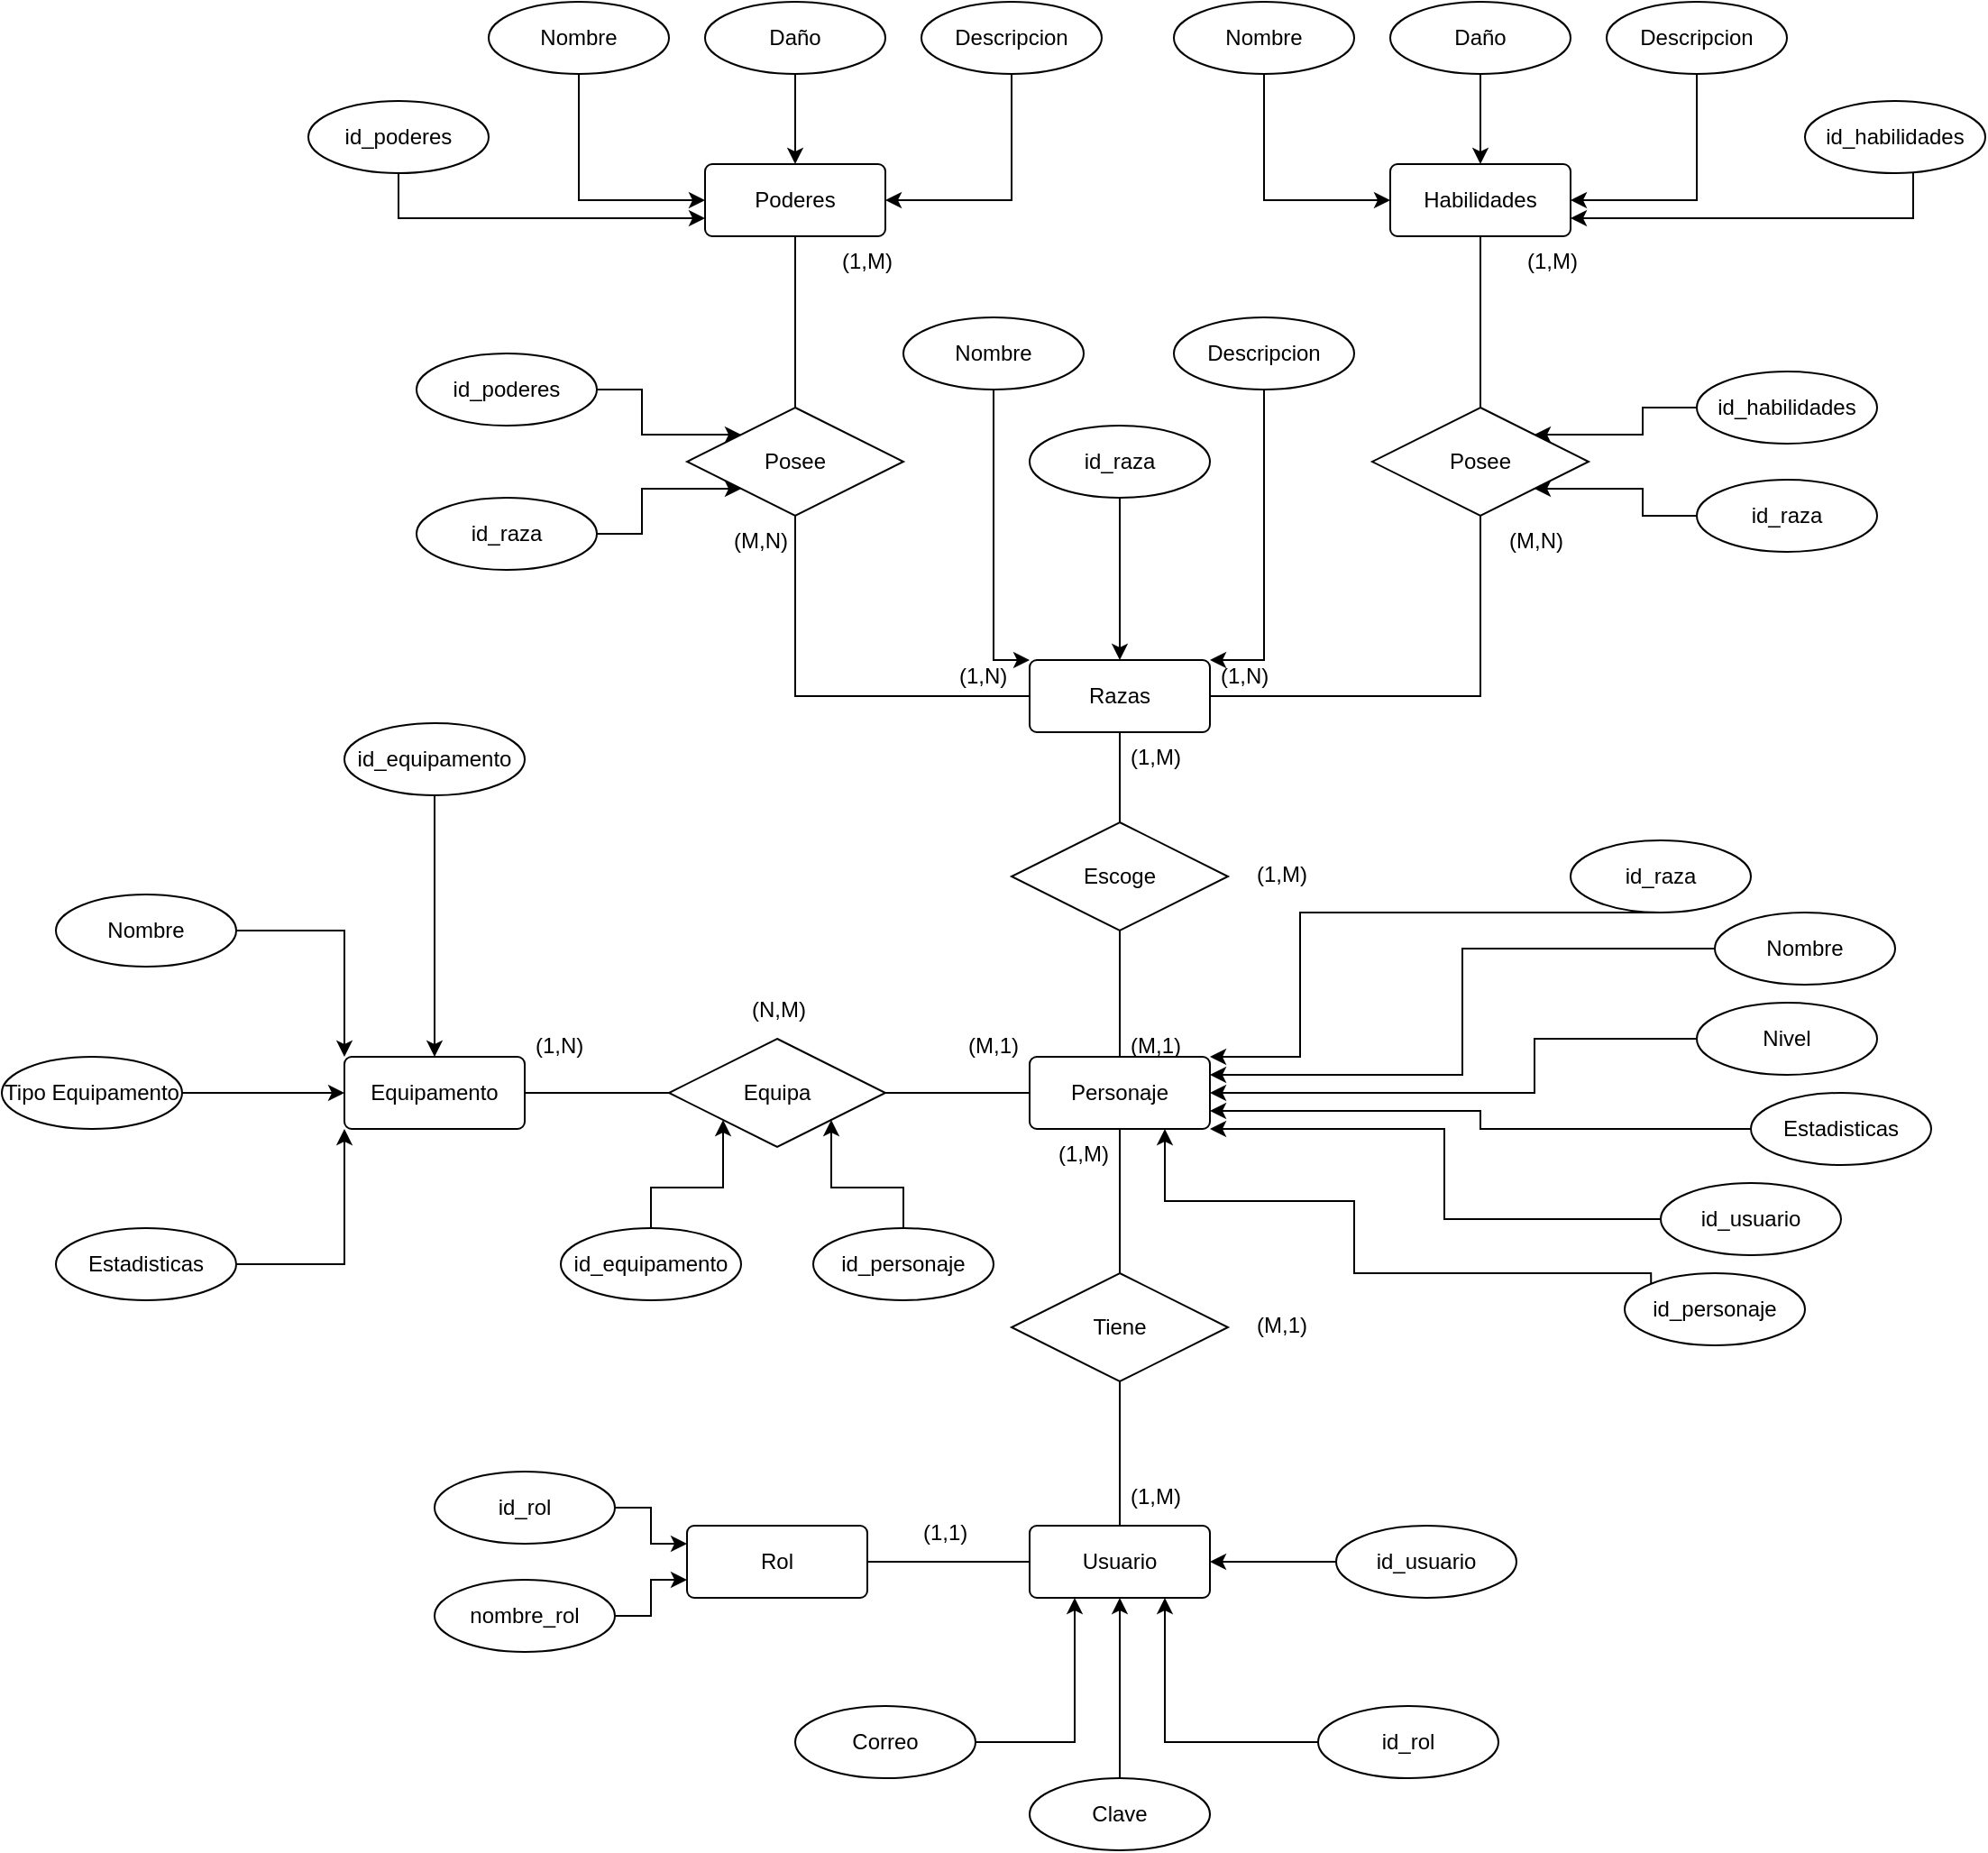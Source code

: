 <mxfile version="27.0.4">
  <diagram name="Page-1" id="EnJg3W2mWr9zW0yvQbxy">
    <mxGraphModel dx="2339" dy="851" grid="1" gridSize="10" guides="1" tooltips="1" connect="1" arrows="1" fold="1" page="1" pageScale="1" pageWidth="850" pageHeight="1100" math="0" shadow="0">
      <root>
        <mxCell id="0" />
        <mxCell id="1" parent="0" />
        <mxCell id="ROSzv5lQwW57ZPVlKhAH-1" value="Equipamento" style="rounded=1;arcSize=10;whiteSpace=wrap;html=1;align=center;" parent="1" vertex="1">
          <mxGeometry x="90" y="640" width="100" height="40" as="geometry" />
        </mxCell>
        <mxCell id="ROSzv5lQwW57ZPVlKhAH-2" value="Habilidades" style="rounded=1;arcSize=10;whiteSpace=wrap;html=1;align=center;" parent="1" vertex="1">
          <mxGeometry x="670" y="145" width="100" height="40" as="geometry" />
        </mxCell>
        <mxCell id="ROSzv5lQwW57ZPVlKhAH-3" value="Poderes" style="rounded=1;arcSize=10;whiteSpace=wrap;html=1;align=center;" parent="1" vertex="1">
          <mxGeometry x="290" y="145" width="100" height="40" as="geometry" />
        </mxCell>
        <mxCell id="ROSzv5lQwW57ZPVlKhAH-4" value="Razas" style="rounded=1;arcSize=10;whiteSpace=wrap;html=1;align=center;" parent="1" vertex="1">
          <mxGeometry x="470" y="420" width="100" height="40" as="geometry" />
        </mxCell>
        <mxCell id="ROSzv5lQwW57ZPVlKhAH-5" value="Personaje" style="rounded=1;arcSize=10;whiteSpace=wrap;html=1;align=center;" parent="1" vertex="1">
          <mxGeometry x="470" y="640" width="100" height="40" as="geometry" />
        </mxCell>
        <mxCell id="ROSzv5lQwW57ZPVlKhAH-6" value="Usuario" style="rounded=1;arcSize=10;whiteSpace=wrap;html=1;align=center;" parent="1" vertex="1">
          <mxGeometry x="470" y="900" width="100" height="40" as="geometry" />
        </mxCell>
        <mxCell id="ROSzv5lQwW57ZPVlKhAH-7" value="Equipa" style="shape=rhombus;perimeter=rhombusPerimeter;whiteSpace=wrap;html=1;align=center;" parent="1" vertex="1">
          <mxGeometry x="270" y="630" width="120" height="60" as="geometry" />
        </mxCell>
        <mxCell id="ROSzv5lQwW57ZPVlKhAH-8" value="Posee" style="shape=rhombus;perimeter=rhombusPerimeter;whiteSpace=wrap;html=1;align=center;" parent="1" vertex="1">
          <mxGeometry x="280" y="280" width="120" height="60" as="geometry" />
        </mxCell>
        <mxCell id="ROSzv5lQwW57ZPVlKhAH-9" value="Posee" style="shape=rhombus;perimeter=rhombusPerimeter;whiteSpace=wrap;html=1;align=center;" parent="1" vertex="1">
          <mxGeometry x="660" y="280" width="120" height="60" as="geometry" />
        </mxCell>
        <mxCell id="ROSzv5lQwW57ZPVlKhAH-17" style="edgeStyle=orthogonalEdgeStyle;rounded=0;orthogonalLoop=1;jettySize=auto;html=1;entryX=0.5;entryY=1;entryDx=0;entryDy=0;" parent="1" source="ROSzv5lQwW57ZPVlKhAH-11" target="ROSzv5lQwW57ZPVlKhAH-6" edge="1">
          <mxGeometry relative="1" as="geometry" />
        </mxCell>
        <mxCell id="ROSzv5lQwW57ZPVlKhAH-11" value="Clave" style="ellipse;whiteSpace=wrap;html=1;align=center;" parent="1" vertex="1">
          <mxGeometry x="470" y="1040" width="100" height="40" as="geometry" />
        </mxCell>
        <mxCell id="ROSzv5lQwW57ZPVlKhAH-16" style="edgeStyle=orthogonalEdgeStyle;rounded=0;orthogonalLoop=1;jettySize=auto;html=1;entryX=0.25;entryY=1;entryDx=0;entryDy=0;" parent="1" source="ROSzv5lQwW57ZPVlKhAH-12" target="ROSzv5lQwW57ZPVlKhAH-6" edge="1">
          <mxGeometry relative="1" as="geometry" />
        </mxCell>
        <mxCell id="ROSzv5lQwW57ZPVlKhAH-12" value="Correo" style="ellipse;whiteSpace=wrap;html=1;align=center;" parent="1" vertex="1">
          <mxGeometry x="340" y="1000" width="100" height="40" as="geometry" />
        </mxCell>
        <mxCell id="ROSzv5lQwW57ZPVlKhAH-18" value="Tiene" style="shape=rhombus;perimeter=rhombusPerimeter;whiteSpace=wrap;html=1;align=center;" parent="1" vertex="1">
          <mxGeometry x="460" y="760" width="120" height="60" as="geometry" />
        </mxCell>
        <mxCell id="ROSzv5lQwW57ZPVlKhAH-19" value="Escoge" style="shape=rhombus;perimeter=rhombusPerimeter;whiteSpace=wrap;html=1;align=center;" parent="1" vertex="1">
          <mxGeometry x="460" y="510" width="120" height="60" as="geometry" />
        </mxCell>
        <mxCell id="ROSzv5lQwW57ZPVlKhAH-25" style="edgeStyle=orthogonalEdgeStyle;rounded=0;orthogonalLoop=1;jettySize=auto;html=1;entryX=1;entryY=0.5;entryDx=0;entryDy=0;" parent="1" source="ROSzv5lQwW57ZPVlKhAH-20" target="ROSzv5lQwW57ZPVlKhAH-5" edge="1">
          <mxGeometry relative="1" as="geometry">
            <Array as="points">
              <mxPoint x="750" y="630" />
              <mxPoint x="750" y="660" />
            </Array>
          </mxGeometry>
        </mxCell>
        <mxCell id="ROSzv5lQwW57ZPVlKhAH-20" value="Nivel" style="ellipse;whiteSpace=wrap;html=1;align=center;" parent="1" vertex="1">
          <mxGeometry x="840" y="610" width="100" height="40" as="geometry" />
        </mxCell>
        <mxCell id="ROSzv5lQwW57ZPVlKhAH-24" style="edgeStyle=orthogonalEdgeStyle;rounded=0;orthogonalLoop=1;jettySize=auto;html=1;entryX=1;entryY=0.75;entryDx=0;entryDy=0;" parent="1" source="ROSzv5lQwW57ZPVlKhAH-21" target="ROSzv5lQwW57ZPVlKhAH-5" edge="1">
          <mxGeometry relative="1" as="geometry" />
        </mxCell>
        <mxCell id="ROSzv5lQwW57ZPVlKhAH-21" value="Estadisticas" style="ellipse;whiteSpace=wrap;html=1;align=center;" parent="1" vertex="1">
          <mxGeometry x="870" y="660" width="100" height="40" as="geometry" />
        </mxCell>
        <mxCell id="ROSzv5lQwW57ZPVlKhAH-23" style="edgeStyle=orthogonalEdgeStyle;rounded=0;orthogonalLoop=1;jettySize=auto;html=1;entryX=1;entryY=0.25;entryDx=0;entryDy=0;" parent="1" source="ROSzv5lQwW57ZPVlKhAH-22" target="ROSzv5lQwW57ZPVlKhAH-5" edge="1">
          <mxGeometry relative="1" as="geometry" />
        </mxCell>
        <mxCell id="ROSzv5lQwW57ZPVlKhAH-22" value="Nombre" style="ellipse;whiteSpace=wrap;html=1;align=center;" parent="1" vertex="1">
          <mxGeometry x="850" y="560" width="100" height="40" as="geometry" />
        </mxCell>
        <mxCell id="ROSzv5lQwW57ZPVlKhAH-32" style="edgeStyle=orthogonalEdgeStyle;rounded=0;orthogonalLoop=1;jettySize=auto;html=1;entryX=0;entryY=0.5;entryDx=0;entryDy=0;exitX=0.5;exitY=1;exitDx=0;exitDy=0;" parent="1" source="ROSzv5lQwW57ZPVlKhAH-26" target="ROSzv5lQwW57ZPVlKhAH-3" edge="1">
          <mxGeometry relative="1" as="geometry" />
        </mxCell>
        <mxCell id="ROSzv5lQwW57ZPVlKhAH-26" value="Nombre" style="ellipse;whiteSpace=wrap;html=1;align=center;" parent="1" vertex="1">
          <mxGeometry x="170" y="55" width="100" height="40" as="geometry" />
        </mxCell>
        <mxCell id="ROSzv5lQwW57ZPVlKhAH-33" style="edgeStyle=orthogonalEdgeStyle;rounded=0;orthogonalLoop=1;jettySize=auto;html=1;entryX=0.5;entryY=0;entryDx=0;entryDy=0;" parent="1" source="ROSzv5lQwW57ZPVlKhAH-27" target="ROSzv5lQwW57ZPVlKhAH-3" edge="1">
          <mxGeometry relative="1" as="geometry" />
        </mxCell>
        <mxCell id="ROSzv5lQwW57ZPVlKhAH-27" value="Daño" style="ellipse;whiteSpace=wrap;html=1;align=center;" parent="1" vertex="1">
          <mxGeometry x="290" y="55" width="100" height="40" as="geometry" />
        </mxCell>
        <mxCell id="ROSzv5lQwW57ZPVlKhAH-34" style="edgeStyle=orthogonalEdgeStyle;rounded=0;orthogonalLoop=1;jettySize=auto;html=1;entryX=1;entryY=0.5;entryDx=0;entryDy=0;exitX=0.5;exitY=1;exitDx=0;exitDy=0;" parent="1" source="ROSzv5lQwW57ZPVlKhAH-28" target="ROSzv5lQwW57ZPVlKhAH-3" edge="1">
          <mxGeometry relative="1" as="geometry" />
        </mxCell>
        <mxCell id="ROSzv5lQwW57ZPVlKhAH-28" value="Descripcion" style="ellipse;whiteSpace=wrap;html=1;align=center;" parent="1" vertex="1">
          <mxGeometry x="410" y="55" width="100" height="40" as="geometry" />
        </mxCell>
        <mxCell id="ROSzv5lQwW57ZPVlKhAH-35" style="edgeStyle=orthogonalEdgeStyle;rounded=0;orthogonalLoop=1;jettySize=auto;html=1;entryX=0;entryY=0.5;entryDx=0;entryDy=0;exitX=0.5;exitY=1;exitDx=0;exitDy=0;" parent="1" source="ROSzv5lQwW57ZPVlKhAH-29" target="ROSzv5lQwW57ZPVlKhAH-2" edge="1">
          <mxGeometry relative="1" as="geometry" />
        </mxCell>
        <mxCell id="ROSzv5lQwW57ZPVlKhAH-29" value="Nombre" style="ellipse;whiteSpace=wrap;html=1;align=center;" parent="1" vertex="1">
          <mxGeometry x="550" y="55" width="100" height="40" as="geometry" />
        </mxCell>
        <mxCell id="ROSzv5lQwW57ZPVlKhAH-36" style="edgeStyle=orthogonalEdgeStyle;rounded=0;orthogonalLoop=1;jettySize=auto;html=1;entryX=0.5;entryY=0;entryDx=0;entryDy=0;" parent="1" source="ROSzv5lQwW57ZPVlKhAH-30" target="ROSzv5lQwW57ZPVlKhAH-2" edge="1">
          <mxGeometry relative="1" as="geometry" />
        </mxCell>
        <mxCell id="ROSzv5lQwW57ZPVlKhAH-30" value="Daño" style="ellipse;whiteSpace=wrap;html=1;align=center;" parent="1" vertex="1">
          <mxGeometry x="670" y="55" width="100" height="40" as="geometry" />
        </mxCell>
        <mxCell id="ROSzv5lQwW57ZPVlKhAH-37" style="edgeStyle=orthogonalEdgeStyle;rounded=0;orthogonalLoop=1;jettySize=auto;html=1;entryX=1;entryY=0.5;entryDx=0;entryDy=0;exitX=0.5;exitY=1;exitDx=0;exitDy=0;" parent="1" source="ROSzv5lQwW57ZPVlKhAH-31" target="ROSzv5lQwW57ZPVlKhAH-2" edge="1">
          <mxGeometry relative="1" as="geometry" />
        </mxCell>
        <mxCell id="ROSzv5lQwW57ZPVlKhAH-31" value="Descripcion" style="ellipse;whiteSpace=wrap;html=1;align=center;" parent="1" vertex="1">
          <mxGeometry x="790" y="55" width="100" height="40" as="geometry" />
        </mxCell>
        <mxCell id="ROSzv5lQwW57ZPVlKhAH-40" style="edgeStyle=orthogonalEdgeStyle;rounded=0;orthogonalLoop=1;jettySize=auto;html=1;entryX=0;entryY=0;entryDx=0;entryDy=0;" parent="1" source="ROSzv5lQwW57ZPVlKhAH-38" target="ROSzv5lQwW57ZPVlKhAH-4" edge="1">
          <mxGeometry relative="1" as="geometry">
            <Array as="points">
              <mxPoint x="450" y="420" />
            </Array>
          </mxGeometry>
        </mxCell>
        <mxCell id="ROSzv5lQwW57ZPVlKhAH-38" value="Nombre" style="ellipse;whiteSpace=wrap;html=1;align=center;" parent="1" vertex="1">
          <mxGeometry x="400" y="230" width="100" height="40" as="geometry" />
        </mxCell>
        <mxCell id="ROSzv5lQwW57ZPVlKhAH-41" style="edgeStyle=orthogonalEdgeStyle;rounded=0;orthogonalLoop=1;jettySize=auto;html=1;entryX=1;entryY=0;entryDx=0;entryDy=0;exitX=0.5;exitY=1;exitDx=0;exitDy=0;" parent="1" source="ROSzv5lQwW57ZPVlKhAH-39" target="ROSzv5lQwW57ZPVlKhAH-4" edge="1">
          <mxGeometry relative="1" as="geometry">
            <Array as="points">
              <mxPoint x="600" y="270" />
              <mxPoint x="600" y="420" />
            </Array>
          </mxGeometry>
        </mxCell>
        <mxCell id="ROSzv5lQwW57ZPVlKhAH-39" value="Descripcion" style="ellipse;whiteSpace=wrap;html=1;align=center;" parent="1" vertex="1">
          <mxGeometry x="550" y="230" width="100" height="40" as="geometry" />
        </mxCell>
        <mxCell id="ROSzv5lQwW57ZPVlKhAH-42" value="Rol" style="rounded=1;arcSize=10;whiteSpace=wrap;html=1;align=center;" parent="1" vertex="1">
          <mxGeometry x="280" y="900" width="100" height="40" as="geometry" />
        </mxCell>
        <mxCell id="ROSzv5lQwW57ZPVlKhAH-48" style="edgeStyle=orthogonalEdgeStyle;rounded=0;orthogonalLoop=1;jettySize=auto;html=1;entryX=0;entryY=0;entryDx=0;entryDy=0;" parent="1" source="ROSzv5lQwW57ZPVlKhAH-43" target="ROSzv5lQwW57ZPVlKhAH-1" edge="1">
          <mxGeometry relative="1" as="geometry" />
        </mxCell>
        <mxCell id="ROSzv5lQwW57ZPVlKhAH-43" value="Nombre" style="ellipse;whiteSpace=wrap;html=1;align=center;" parent="1" vertex="1">
          <mxGeometry x="-70" y="550" width="100" height="40" as="geometry" />
        </mxCell>
        <mxCell id="ROSzv5lQwW57ZPVlKhAH-47" style="edgeStyle=orthogonalEdgeStyle;rounded=0;orthogonalLoop=1;jettySize=auto;html=1;" parent="1" source="ROSzv5lQwW57ZPVlKhAH-44" target="ROSzv5lQwW57ZPVlKhAH-1" edge="1">
          <mxGeometry relative="1" as="geometry" />
        </mxCell>
        <mxCell id="ROSzv5lQwW57ZPVlKhAH-44" value="Tipo Equipamento" style="ellipse;whiteSpace=wrap;html=1;align=center;" parent="1" vertex="1">
          <mxGeometry x="-100" y="640" width="100" height="40" as="geometry" />
        </mxCell>
        <mxCell id="ROSzv5lQwW57ZPVlKhAH-49" style="edgeStyle=orthogonalEdgeStyle;rounded=0;orthogonalLoop=1;jettySize=auto;html=1;entryX=0;entryY=1;entryDx=0;entryDy=0;" parent="1" source="ROSzv5lQwW57ZPVlKhAH-45" target="ROSzv5lQwW57ZPVlKhAH-1" edge="1">
          <mxGeometry relative="1" as="geometry" />
        </mxCell>
        <mxCell id="ROSzv5lQwW57ZPVlKhAH-45" value="Estadisticas" style="ellipse;whiteSpace=wrap;html=1;align=center;" parent="1" vertex="1">
          <mxGeometry x="-70" y="735" width="100" height="40" as="geometry" />
        </mxCell>
        <mxCell id="ROSzv5lQwW57ZPVlKhAH-50" value="" style="endArrow=none;html=1;rounded=0;exitX=1;exitY=0.5;exitDx=0;exitDy=0;entryX=0;entryY=0.5;entryDx=0;entryDy=0;" parent="1" source="ROSzv5lQwW57ZPVlKhAH-1" target="ROSzv5lQwW57ZPVlKhAH-7" edge="1">
          <mxGeometry relative="1" as="geometry">
            <mxPoint x="200" y="650" as="sourcePoint" />
            <mxPoint x="360" y="650" as="targetPoint" />
          </mxGeometry>
        </mxCell>
        <mxCell id="ROSzv5lQwW57ZPVlKhAH-51" value="" style="endArrow=none;html=1;rounded=0;exitX=1;exitY=0.5;exitDx=0;exitDy=0;entryX=0;entryY=0.5;entryDx=0;entryDy=0;" parent="1" source="ROSzv5lQwW57ZPVlKhAH-7" target="ROSzv5lQwW57ZPVlKhAH-5" edge="1">
          <mxGeometry relative="1" as="geometry">
            <mxPoint x="330" y="710" as="sourcePoint" />
            <mxPoint x="410" y="710" as="targetPoint" />
          </mxGeometry>
        </mxCell>
        <mxCell id="ROSzv5lQwW57ZPVlKhAH-53" value="(N,M)" style="text;strokeColor=none;fillColor=none;spacingLeft=4;spacingRight=4;overflow=hidden;rotatable=0;points=[[0,0.5],[1,0.5]];portConstraint=eastwest;fontSize=12;whiteSpace=wrap;html=1;" parent="1" vertex="1">
          <mxGeometry x="310" y="600" width="40" height="30" as="geometry" />
        </mxCell>
        <mxCell id="ROSzv5lQwW57ZPVlKhAH-54" value="(1,N)" style="text;strokeColor=none;fillColor=none;spacingLeft=4;spacingRight=4;overflow=hidden;rotatable=0;points=[[0,0.5],[1,0.5]];portConstraint=eastwest;fontSize=12;whiteSpace=wrap;html=1;" parent="1" vertex="1">
          <mxGeometry x="190" y="620" width="40" height="30" as="geometry" />
        </mxCell>
        <mxCell id="ROSzv5lQwW57ZPVlKhAH-55" value="(M,1)" style="text;strokeColor=none;fillColor=none;spacingLeft=4;spacingRight=4;overflow=hidden;rotatable=0;points=[[0,0.5],[1,0.5]];portConstraint=eastwest;fontSize=12;whiteSpace=wrap;html=1;" parent="1" vertex="1">
          <mxGeometry x="430" y="620" width="40" height="30" as="geometry" />
        </mxCell>
        <mxCell id="ROSzv5lQwW57ZPVlKhAH-56" value="" style="endArrow=none;html=1;rounded=0;exitX=1;exitY=0.5;exitDx=0;exitDy=0;entryX=0;entryY=0.5;entryDx=0;entryDy=0;" parent="1" source="ROSzv5lQwW57ZPVlKhAH-42" target="ROSzv5lQwW57ZPVlKhAH-6" edge="1">
          <mxGeometry relative="1" as="geometry">
            <mxPoint x="395" y="919.41" as="sourcePoint" />
            <mxPoint x="475" y="919.41" as="targetPoint" />
          </mxGeometry>
        </mxCell>
        <mxCell id="ROSzv5lQwW57ZPVlKhAH-57" value="(1,1)" style="text;strokeColor=none;fillColor=none;spacingLeft=4;spacingRight=4;overflow=hidden;rotatable=0;points=[[0,0.5],[1,0.5]];portConstraint=eastwest;fontSize=12;whiteSpace=wrap;html=1;" parent="1" vertex="1">
          <mxGeometry x="405" y="890" width="40" height="30" as="geometry" />
        </mxCell>
        <mxCell id="ROSzv5lQwW57ZPVlKhAH-59" value="" style="endArrow=none;html=1;rounded=0;exitX=0.5;exitY=0;exitDx=0;exitDy=0;entryX=0.5;entryY=1;entryDx=0;entryDy=0;" parent="1" source="ROSzv5lQwW57ZPVlKhAH-6" target="ROSzv5lQwW57ZPVlKhAH-18" edge="1">
          <mxGeometry relative="1" as="geometry">
            <mxPoint x="510" y="870" as="sourcePoint" />
            <mxPoint x="605" y="870" as="targetPoint" />
          </mxGeometry>
        </mxCell>
        <mxCell id="ROSzv5lQwW57ZPVlKhAH-60" value="(1,M)" style="text;strokeColor=none;fillColor=none;spacingLeft=4;spacingRight=4;overflow=hidden;rotatable=0;points=[[0,0.5],[1,0.5]];portConstraint=eastwest;fontSize=12;whiteSpace=wrap;html=1;" parent="1" vertex="1">
          <mxGeometry x="520" y="870" width="40" height="30" as="geometry" />
        </mxCell>
        <mxCell id="ROSzv5lQwW57ZPVlKhAH-61" value="(M,1)" style="text;strokeColor=none;fillColor=none;spacingLeft=4;spacingRight=4;overflow=hidden;rotatable=0;points=[[0,0.5],[1,0.5]];portConstraint=eastwest;fontSize=12;whiteSpace=wrap;html=1;" parent="1" vertex="1">
          <mxGeometry x="590" y="775" width="40" height="30" as="geometry" />
        </mxCell>
        <mxCell id="ROSzv5lQwW57ZPVlKhAH-62" value="" style="endArrow=none;html=1;rounded=0;exitX=0.5;exitY=0;exitDx=0;exitDy=0;entryX=0.5;entryY=1;entryDx=0;entryDy=0;" parent="1" source="ROSzv5lQwW57ZPVlKhAH-18" target="ROSzv5lQwW57ZPVlKhAH-5" edge="1">
          <mxGeometry relative="1" as="geometry">
            <mxPoint x="530" y="910" as="sourcePoint" />
            <mxPoint x="530" y="830" as="targetPoint" />
          </mxGeometry>
        </mxCell>
        <mxCell id="ROSzv5lQwW57ZPVlKhAH-63" value="" style="endArrow=none;html=1;rounded=0;exitX=0.5;exitY=0;exitDx=0;exitDy=0;entryX=0.5;entryY=1;entryDx=0;entryDy=0;" parent="1" source="ROSzv5lQwW57ZPVlKhAH-5" target="ROSzv5lQwW57ZPVlKhAH-19" edge="1">
          <mxGeometry relative="1" as="geometry">
            <mxPoint x="530" y="770" as="sourcePoint" />
            <mxPoint x="530" y="690" as="targetPoint" />
          </mxGeometry>
        </mxCell>
        <mxCell id="ROSzv5lQwW57ZPVlKhAH-66" value="" style="endArrow=none;html=1;rounded=0;exitX=0.5;exitY=0;exitDx=0;exitDy=0;entryX=0.5;entryY=1;entryDx=0;entryDy=0;" parent="1" source="ROSzv5lQwW57ZPVlKhAH-19" target="ROSzv5lQwW57ZPVlKhAH-4" edge="1">
          <mxGeometry relative="1" as="geometry">
            <mxPoint x="530" y="650" as="sourcePoint" />
            <mxPoint x="530" y="580" as="targetPoint" />
          </mxGeometry>
        </mxCell>
        <mxCell id="ROSzv5lQwW57ZPVlKhAH-67" value="" style="endArrow=none;html=1;rounded=0;exitX=0;exitY=0.5;exitDx=0;exitDy=0;entryX=0.5;entryY=1;entryDx=0;entryDy=0;" parent="1" source="ROSzv5lQwW57ZPVlKhAH-4" target="ROSzv5lQwW57ZPVlKhAH-8" edge="1">
          <mxGeometry relative="1" as="geometry">
            <mxPoint x="530" y="650" as="sourcePoint" />
            <mxPoint x="530" y="580" as="targetPoint" />
            <Array as="points">
              <mxPoint x="340" y="440" />
            </Array>
          </mxGeometry>
        </mxCell>
        <mxCell id="ROSzv5lQwW57ZPVlKhAH-71" value="" style="endArrow=none;html=1;rounded=0;entryX=0.5;entryY=1;entryDx=0;entryDy=0;exitX=0.5;exitY=0;exitDx=0;exitDy=0;" parent="1" source="ROSzv5lQwW57ZPVlKhAH-8" target="ROSzv5lQwW57ZPVlKhAH-3" edge="1">
          <mxGeometry relative="1" as="geometry">
            <mxPoint x="490" y="410" as="sourcePoint" />
            <mxPoint x="650" y="410" as="targetPoint" />
          </mxGeometry>
        </mxCell>
        <mxCell id="ROSzv5lQwW57ZPVlKhAH-72" value="" style="endArrow=none;html=1;rounded=0;entryX=0.5;entryY=1;entryDx=0;entryDy=0;exitX=0.5;exitY=0;exitDx=0;exitDy=0;" parent="1" source="ROSzv5lQwW57ZPVlKhAH-9" target="ROSzv5lQwW57ZPVlKhAH-2" edge="1">
          <mxGeometry relative="1" as="geometry">
            <mxPoint x="350" y="365" as="sourcePoint" />
            <mxPoint x="350" y="240" as="targetPoint" />
          </mxGeometry>
        </mxCell>
        <mxCell id="ROSzv5lQwW57ZPVlKhAH-73" value="" style="endArrow=none;html=1;rounded=0;entryX=0.5;entryY=1;entryDx=0;entryDy=0;exitX=1;exitY=0.5;exitDx=0;exitDy=0;" parent="1" source="ROSzv5lQwW57ZPVlKhAH-4" target="ROSzv5lQwW57ZPVlKhAH-9" edge="1">
          <mxGeometry relative="1" as="geometry">
            <mxPoint x="630" y="525" as="sourcePoint" />
            <mxPoint x="630" y="400" as="targetPoint" />
            <Array as="points">
              <mxPoint x="720" y="440" />
            </Array>
          </mxGeometry>
        </mxCell>
        <mxCell id="ROSzv5lQwW57ZPVlKhAH-75" value="(M,N)" style="text;strokeColor=none;fillColor=none;spacingLeft=4;spacingRight=4;overflow=hidden;rotatable=0;points=[[0,0.5],[1,0.5]];portConstraint=eastwest;fontSize=12;whiteSpace=wrap;html=1;" parent="1" vertex="1">
          <mxGeometry x="730" y="340" width="40" height="30" as="geometry" />
        </mxCell>
        <mxCell id="ROSzv5lQwW57ZPVlKhAH-76" value="(1,N)" style="text;strokeColor=none;fillColor=none;spacingLeft=4;spacingRight=4;overflow=hidden;rotatable=0;points=[[0,0.5],[1,0.5]];portConstraint=eastwest;fontSize=12;whiteSpace=wrap;html=1;" parent="1" vertex="1">
          <mxGeometry x="570" y="415" width="40" height="30" as="geometry" />
        </mxCell>
        <mxCell id="ROSzv5lQwW57ZPVlKhAH-77" value="(1,M)" style="text;strokeColor=none;fillColor=none;spacingLeft=4;spacingRight=4;overflow=hidden;rotatable=0;points=[[0,0.5],[1,0.5]];portConstraint=eastwest;fontSize=12;whiteSpace=wrap;html=1;" parent="1" vertex="1">
          <mxGeometry x="360" y="185" width="40" height="30" as="geometry" />
        </mxCell>
        <mxCell id="ROSzv5lQwW57ZPVlKhAH-79" value="(1,M)" style="text;strokeColor=none;fillColor=none;spacingLeft=4;spacingRight=4;overflow=hidden;rotatable=0;points=[[0,0.5],[1,0.5]];portConstraint=eastwest;fontSize=12;whiteSpace=wrap;html=1;" parent="1" vertex="1">
          <mxGeometry x="480" y="680" width="40" height="30" as="geometry" />
        </mxCell>
        <mxCell id="ROSzv5lQwW57ZPVlKhAH-80" value="(M,1)" style="text;strokeColor=none;fillColor=none;spacingLeft=4;spacingRight=4;overflow=hidden;rotatable=0;points=[[0,0.5],[1,0.5]];portConstraint=eastwest;fontSize=12;whiteSpace=wrap;html=1;" parent="1" vertex="1">
          <mxGeometry x="520" y="620" width="40" height="30" as="geometry" />
        </mxCell>
        <mxCell id="ROSzv5lQwW57ZPVlKhAH-81" value="(1,M)" style="text;strokeColor=none;fillColor=none;spacingLeft=4;spacingRight=4;overflow=hidden;rotatable=0;points=[[0,0.5],[1,0.5]];portConstraint=eastwest;fontSize=12;whiteSpace=wrap;html=1;" parent="1" vertex="1">
          <mxGeometry x="590" y="525" width="40" height="30" as="geometry" />
        </mxCell>
        <mxCell id="ROSzv5lQwW57ZPVlKhAH-82" value="(1,M)" style="text;strokeColor=none;fillColor=none;spacingLeft=4;spacingRight=4;overflow=hidden;rotatable=0;points=[[0,0.5],[1,0.5]];portConstraint=eastwest;fontSize=12;whiteSpace=wrap;html=1;" parent="1" vertex="1">
          <mxGeometry x="520" y="460" width="40" height="30" as="geometry" />
        </mxCell>
        <mxCell id="ROSzv5lQwW57ZPVlKhAH-83" value="(M,N)" style="text;strokeColor=none;fillColor=none;spacingLeft=4;spacingRight=4;overflow=hidden;rotatable=0;points=[[0,0.5],[1,0.5]];portConstraint=eastwest;fontSize=12;whiteSpace=wrap;html=1;" parent="1" vertex="1">
          <mxGeometry x="300" y="340" width="40" height="30" as="geometry" />
        </mxCell>
        <mxCell id="ROSzv5lQwW57ZPVlKhAH-84" value="(1,N)" style="text;strokeColor=none;fillColor=none;spacingLeft=4;spacingRight=4;overflow=hidden;rotatable=0;points=[[0,0.5],[1,0.5]];portConstraint=eastwest;fontSize=12;whiteSpace=wrap;html=1;" parent="1" vertex="1">
          <mxGeometry x="425" y="415" width="40" height="30" as="geometry" />
        </mxCell>
        <mxCell id="ROSzv5lQwW57ZPVlKhAH-85" value="(1,M)" style="text;strokeColor=none;fillColor=none;spacingLeft=4;spacingRight=4;overflow=hidden;rotatable=0;points=[[0,0.5],[1,0.5]];portConstraint=eastwest;fontSize=12;whiteSpace=wrap;html=1;" parent="1" vertex="1">
          <mxGeometry x="740" y="185" width="40" height="30" as="geometry" />
        </mxCell>
        <mxCell id="WYeFFCUCITrk3IJIaOln-1" style="edgeStyle=orthogonalEdgeStyle;rounded=0;orthogonalLoop=1;jettySize=auto;html=1;entryX=0;entryY=0.25;entryDx=0;entryDy=0;" parent="1" source="ROSzv5lQwW57ZPVlKhAH-86" target="ROSzv5lQwW57ZPVlKhAH-42" edge="1">
          <mxGeometry relative="1" as="geometry" />
        </mxCell>
        <mxCell id="ROSzv5lQwW57ZPVlKhAH-86" value="id_rol" style="ellipse;whiteSpace=wrap;html=1;align=center;" parent="1" vertex="1">
          <mxGeometry x="140" y="870" width="100" height="40" as="geometry" />
        </mxCell>
        <mxCell id="WYeFFCUCITrk3IJIaOln-2" style="edgeStyle=orthogonalEdgeStyle;rounded=0;orthogonalLoop=1;jettySize=auto;html=1;entryX=0;entryY=0.75;entryDx=0;entryDy=0;" parent="1" source="ROSzv5lQwW57ZPVlKhAH-87" target="ROSzv5lQwW57ZPVlKhAH-42" edge="1">
          <mxGeometry relative="1" as="geometry" />
        </mxCell>
        <mxCell id="ROSzv5lQwW57ZPVlKhAH-87" value="nombre_rol" style="ellipse;whiteSpace=wrap;html=1;align=center;" parent="1" vertex="1">
          <mxGeometry x="140" y="930" width="100" height="40" as="geometry" />
        </mxCell>
        <mxCell id="ROSzv5lQwW57ZPVlKhAH-90" style="edgeStyle=orthogonalEdgeStyle;rounded=0;orthogonalLoop=1;jettySize=auto;html=1;entryX=1;entryY=0.5;entryDx=0;entryDy=0;" parent="1" source="ROSzv5lQwW57ZPVlKhAH-88" target="ROSzv5lQwW57ZPVlKhAH-6" edge="1">
          <mxGeometry relative="1" as="geometry" />
        </mxCell>
        <mxCell id="ROSzv5lQwW57ZPVlKhAH-88" value="id_usuario" style="ellipse;whiteSpace=wrap;html=1;align=center;" parent="1" vertex="1">
          <mxGeometry x="640" y="900" width="100" height="40" as="geometry" />
        </mxCell>
        <mxCell id="ROSzv5lQwW57ZPVlKhAH-91" style="edgeStyle=orthogonalEdgeStyle;rounded=0;orthogonalLoop=1;jettySize=auto;html=1;entryX=0.75;entryY=1;entryDx=0;entryDy=0;" parent="1" source="ROSzv5lQwW57ZPVlKhAH-89" target="ROSzv5lQwW57ZPVlKhAH-6" edge="1">
          <mxGeometry relative="1" as="geometry" />
        </mxCell>
        <mxCell id="ROSzv5lQwW57ZPVlKhAH-89" value="id_rol" style="ellipse;whiteSpace=wrap;html=1;align=center;" parent="1" vertex="1">
          <mxGeometry x="630" y="1000" width="100" height="40" as="geometry" />
        </mxCell>
        <mxCell id="ROSzv5lQwW57ZPVlKhAH-94" style="edgeStyle=orthogonalEdgeStyle;rounded=0;orthogonalLoop=1;jettySize=auto;html=1;entryX=1;entryY=1;entryDx=0;entryDy=0;exitX=0;exitY=0.5;exitDx=0;exitDy=0;" parent="1" source="ROSzv5lQwW57ZPVlKhAH-93" target="ROSzv5lQwW57ZPVlKhAH-5" edge="1">
          <mxGeometry relative="1" as="geometry">
            <Array as="points">
              <mxPoint x="700" y="730" />
              <mxPoint x="700" y="680" />
            </Array>
          </mxGeometry>
        </mxCell>
        <mxCell id="ROSzv5lQwW57ZPVlKhAH-93" value="id_usuario" style="ellipse;whiteSpace=wrap;html=1;align=center;" parent="1" vertex="1">
          <mxGeometry x="820" y="710" width="100" height="40" as="geometry" />
        </mxCell>
        <mxCell id="ROSzv5lQwW57ZPVlKhAH-96" style="edgeStyle=orthogonalEdgeStyle;rounded=0;orthogonalLoop=1;jettySize=auto;html=1;entryX=1;entryY=0;entryDx=0;entryDy=0;" parent="1" source="ROSzv5lQwW57ZPVlKhAH-95" target="ROSzv5lQwW57ZPVlKhAH-5" edge="1">
          <mxGeometry relative="1" as="geometry">
            <Array as="points">
              <mxPoint x="620" y="560" />
              <mxPoint x="620" y="640" />
            </Array>
          </mxGeometry>
        </mxCell>
        <mxCell id="ROSzv5lQwW57ZPVlKhAH-95" value="id_raza" style="ellipse;whiteSpace=wrap;html=1;align=center;" parent="1" vertex="1">
          <mxGeometry x="770" y="520" width="100" height="40" as="geometry" />
        </mxCell>
        <mxCell id="ROSzv5lQwW57ZPVlKhAH-98" style="edgeStyle=orthogonalEdgeStyle;rounded=0;orthogonalLoop=1;jettySize=auto;html=1;entryX=0.5;entryY=0;entryDx=0;entryDy=0;" parent="1" source="ROSzv5lQwW57ZPVlKhAH-97" target="ROSzv5lQwW57ZPVlKhAH-4" edge="1">
          <mxGeometry relative="1" as="geometry" />
        </mxCell>
        <mxCell id="ROSzv5lQwW57ZPVlKhAH-97" value="id_raza" style="ellipse;whiteSpace=wrap;html=1;align=center;" parent="1" vertex="1">
          <mxGeometry x="470" y="290" width="100" height="40" as="geometry" />
        </mxCell>
        <mxCell id="ROSzv5lQwW57ZPVlKhAH-103" style="edgeStyle=orthogonalEdgeStyle;rounded=0;orthogonalLoop=1;jettySize=auto;html=1;entryX=0;entryY=0.75;entryDx=0;entryDy=0;" parent="1" source="ROSzv5lQwW57ZPVlKhAH-99" target="ROSzv5lQwW57ZPVlKhAH-3" edge="1">
          <mxGeometry relative="1" as="geometry">
            <Array as="points">
              <mxPoint x="120" y="175" />
            </Array>
          </mxGeometry>
        </mxCell>
        <mxCell id="ROSzv5lQwW57ZPVlKhAH-99" value="id_poderes" style="ellipse;whiteSpace=wrap;html=1;align=center;" parent="1" vertex="1">
          <mxGeometry x="70" y="110" width="100" height="40" as="geometry" />
        </mxCell>
        <mxCell id="ROSzv5lQwW57ZPVlKhAH-101" style="edgeStyle=orthogonalEdgeStyle;rounded=0;orthogonalLoop=1;jettySize=auto;html=1;entryX=1;entryY=0.75;entryDx=0;entryDy=0;" parent="1" source="ROSzv5lQwW57ZPVlKhAH-100" target="ROSzv5lQwW57ZPVlKhAH-2" edge="1">
          <mxGeometry relative="1" as="geometry">
            <mxPoint x="840" y="180" as="targetPoint" />
            <Array as="points">
              <mxPoint x="960" y="175" />
            </Array>
          </mxGeometry>
        </mxCell>
        <mxCell id="ROSzv5lQwW57ZPVlKhAH-100" value="id_habilidades" style="ellipse;whiteSpace=wrap;html=1;align=center;" parent="1" vertex="1">
          <mxGeometry x="900" y="110" width="100" height="40" as="geometry" />
        </mxCell>
        <mxCell id="ROSzv5lQwW57ZPVlKhAH-111" style="edgeStyle=orthogonalEdgeStyle;rounded=0;orthogonalLoop=1;jettySize=auto;html=1;entryX=0;entryY=1;entryDx=0;entryDy=0;" parent="1" source="ROSzv5lQwW57ZPVlKhAH-104" target="ROSzv5lQwW57ZPVlKhAH-8" edge="1">
          <mxGeometry relative="1" as="geometry" />
        </mxCell>
        <mxCell id="ROSzv5lQwW57ZPVlKhAH-104" value="id_raza" style="ellipse;whiteSpace=wrap;html=1;align=center;" parent="1" vertex="1">
          <mxGeometry x="130" y="330" width="100" height="40" as="geometry" />
        </mxCell>
        <mxCell id="ROSzv5lQwW57ZPVlKhAH-110" style="edgeStyle=orthogonalEdgeStyle;rounded=0;orthogonalLoop=1;jettySize=auto;html=1;entryX=0;entryY=0;entryDx=0;entryDy=0;" parent="1" source="ROSzv5lQwW57ZPVlKhAH-105" target="ROSzv5lQwW57ZPVlKhAH-8" edge="1">
          <mxGeometry relative="1" as="geometry" />
        </mxCell>
        <mxCell id="ROSzv5lQwW57ZPVlKhAH-105" value="id_poderes" style="ellipse;whiteSpace=wrap;html=1;align=center;" parent="1" vertex="1">
          <mxGeometry x="130" y="250" width="100" height="40" as="geometry" />
        </mxCell>
        <mxCell id="ROSzv5lQwW57ZPVlKhAH-109" style="edgeStyle=orthogonalEdgeStyle;rounded=0;orthogonalLoop=1;jettySize=auto;html=1;entryX=1;entryY=1;entryDx=0;entryDy=0;" parent="1" source="ROSzv5lQwW57ZPVlKhAH-106" target="ROSzv5lQwW57ZPVlKhAH-9" edge="1">
          <mxGeometry relative="1" as="geometry" />
        </mxCell>
        <mxCell id="ROSzv5lQwW57ZPVlKhAH-106" value="id_raza" style="ellipse;whiteSpace=wrap;html=1;align=center;" parent="1" vertex="1">
          <mxGeometry x="840" y="320" width="100" height="40" as="geometry" />
        </mxCell>
        <mxCell id="ROSzv5lQwW57ZPVlKhAH-108" style="edgeStyle=orthogonalEdgeStyle;rounded=0;orthogonalLoop=1;jettySize=auto;html=1;entryX=1;entryY=0;entryDx=0;entryDy=0;" parent="1" source="ROSzv5lQwW57ZPVlKhAH-107" target="ROSzv5lQwW57ZPVlKhAH-9" edge="1">
          <mxGeometry relative="1" as="geometry" />
        </mxCell>
        <mxCell id="ROSzv5lQwW57ZPVlKhAH-107" value="id_habilidades" style="ellipse;whiteSpace=wrap;html=1;align=center;" parent="1" vertex="1">
          <mxGeometry x="840" y="260" width="100" height="40" as="geometry" />
        </mxCell>
        <mxCell id="ROSzv5lQwW57ZPVlKhAH-113" style="edgeStyle=orthogonalEdgeStyle;rounded=0;orthogonalLoop=1;jettySize=auto;html=1;entryX=0.75;entryY=1;entryDx=0;entryDy=0;exitX=0;exitY=0;exitDx=0;exitDy=0;" parent="1" source="ROSzv5lQwW57ZPVlKhAH-112" target="ROSzv5lQwW57ZPVlKhAH-5" edge="1">
          <mxGeometry relative="1" as="geometry">
            <Array as="points">
              <mxPoint x="815" y="760" />
              <mxPoint x="650" y="760" />
              <mxPoint x="650" y="720" />
              <mxPoint x="545" y="720" />
            </Array>
          </mxGeometry>
        </mxCell>
        <mxCell id="ROSzv5lQwW57ZPVlKhAH-112" value="id_personaje" style="ellipse;whiteSpace=wrap;html=1;align=center;" parent="1" vertex="1">
          <mxGeometry x="800" y="760" width="100" height="40" as="geometry" />
        </mxCell>
        <mxCell id="ROSzv5lQwW57ZPVlKhAH-116" style="edgeStyle=orthogonalEdgeStyle;rounded=0;orthogonalLoop=1;jettySize=auto;html=1;entryX=0.5;entryY=0;entryDx=0;entryDy=0;" parent="1" source="ROSzv5lQwW57ZPVlKhAH-115" target="ROSzv5lQwW57ZPVlKhAH-1" edge="1">
          <mxGeometry relative="1" as="geometry" />
        </mxCell>
        <mxCell id="ROSzv5lQwW57ZPVlKhAH-115" value="id_equipamento" style="ellipse;whiteSpace=wrap;html=1;align=center;" parent="1" vertex="1">
          <mxGeometry x="90" y="455" width="100" height="40" as="geometry" />
        </mxCell>
        <mxCell id="ROSzv5lQwW57ZPVlKhAH-118" style="edgeStyle=orthogonalEdgeStyle;rounded=0;orthogonalLoop=1;jettySize=auto;html=1;entryX=0;entryY=1;entryDx=0;entryDy=0;" parent="1" source="ROSzv5lQwW57ZPVlKhAH-117" target="ROSzv5lQwW57ZPVlKhAH-7" edge="1">
          <mxGeometry relative="1" as="geometry" />
        </mxCell>
        <mxCell id="ROSzv5lQwW57ZPVlKhAH-117" value="id_equipamento" style="ellipse;whiteSpace=wrap;html=1;align=center;" parent="1" vertex="1">
          <mxGeometry x="210" y="735" width="100" height="40" as="geometry" />
        </mxCell>
        <mxCell id="ROSzv5lQwW57ZPVlKhAH-120" style="edgeStyle=orthogonalEdgeStyle;rounded=0;orthogonalLoop=1;jettySize=auto;html=1;entryX=1;entryY=1;entryDx=0;entryDy=0;" parent="1" source="ROSzv5lQwW57ZPVlKhAH-119" target="ROSzv5lQwW57ZPVlKhAH-7" edge="1">
          <mxGeometry relative="1" as="geometry" />
        </mxCell>
        <mxCell id="ROSzv5lQwW57ZPVlKhAH-119" value="id_personaje" style="ellipse;whiteSpace=wrap;html=1;align=center;" parent="1" vertex="1">
          <mxGeometry x="350" y="735" width="100" height="40" as="geometry" />
        </mxCell>
      </root>
    </mxGraphModel>
  </diagram>
</mxfile>
